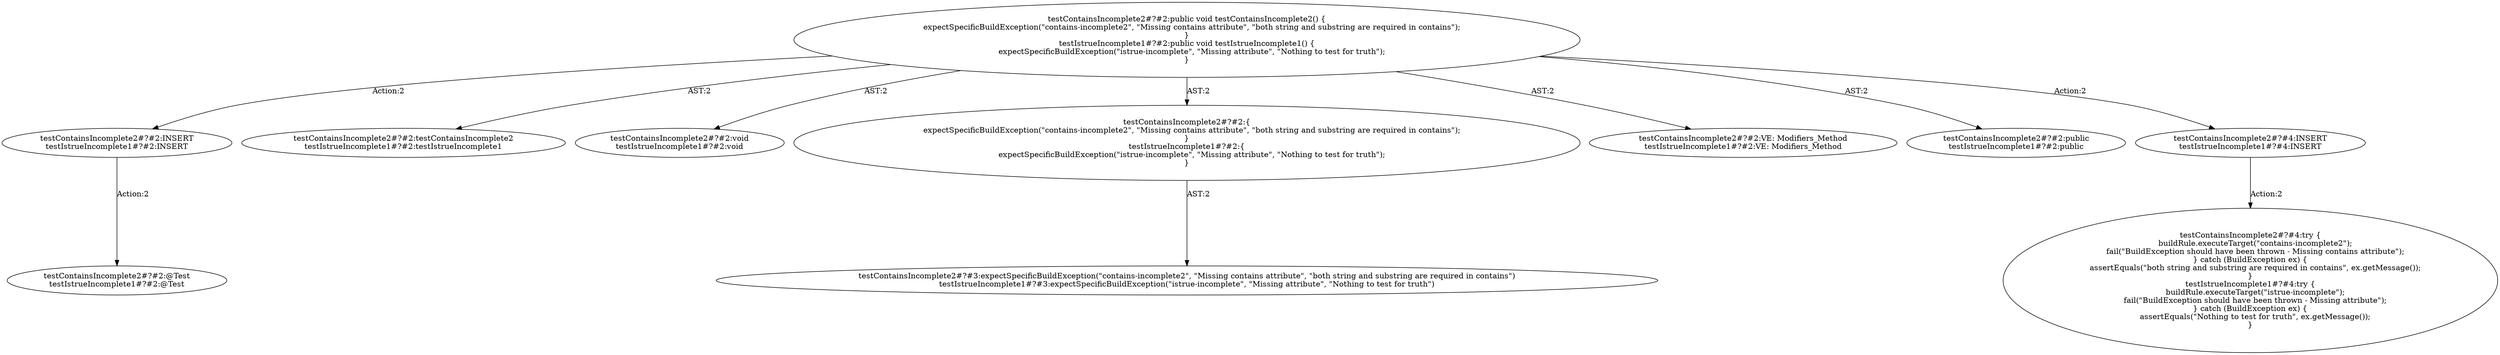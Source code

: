 digraph "Pattern" {
0 [label="testContainsIncomplete2#?#2:INSERT
testIstrueIncomplete1#?#2:INSERT" shape=ellipse]
1 [label="testContainsIncomplete2#?#2:public void testContainsIncomplete2() \{
    expectSpecificBuildException(\"contains-incomplete2\", \"Missing contains attribute\", \"both string and substring are required in contains\");
\}
testIstrueIncomplete1#?#2:public void testIstrueIncomplete1() \{
    expectSpecificBuildException(\"istrue-incomplete\", \"Missing attribute\", \"Nothing to test for truth\");
\}" shape=ellipse]
2 [label="testContainsIncomplete2#?#2:testContainsIncomplete2
testIstrueIncomplete1#?#2:testIstrueIncomplete1" shape=ellipse]
3 [label="testContainsIncomplete2#?#2:void
testIstrueIncomplete1#?#2:void" shape=ellipse]
4 [label="testContainsIncomplete2#?#2:\{
    expectSpecificBuildException(\"contains-incomplete2\", \"Missing contains attribute\", \"both string and substring are required in contains\");
\}
testIstrueIncomplete1#?#2:\{
    expectSpecificBuildException(\"istrue-incomplete\", \"Missing attribute\", \"Nothing to test for truth\");
\}" shape=ellipse]
5 [label="testContainsIncomplete2#?#3:expectSpecificBuildException(\"contains-incomplete2\", \"Missing contains attribute\", \"both string and substring are required in contains\")
testIstrueIncomplete1#?#3:expectSpecificBuildException(\"istrue-incomplete\", \"Missing attribute\", \"Nothing to test for truth\")" shape=ellipse]
6 [label="testContainsIncomplete2#?#2:VE: Modifiers_Method
testIstrueIncomplete1#?#2:VE: Modifiers_Method" shape=ellipse]
7 [label="testContainsIncomplete2#?#2:public
testIstrueIncomplete1#?#2:public" shape=ellipse]
8 [label="testContainsIncomplete2#?#4:INSERT
testIstrueIncomplete1#?#4:INSERT" shape=ellipse]
9 [label="testContainsIncomplete2#?#4:try \{
    buildRule.executeTarget(\"contains-incomplete2\");
    fail(\"BuildException should have been thrown - Missing contains attribute\");
\} catch (BuildException ex) \{
    assertEquals(\"both string and substring are required in contains\", ex.getMessage());
\}
testIstrueIncomplete1#?#4:try \{
    buildRule.executeTarget(\"istrue-incomplete\");
    fail(\"BuildException should have been thrown - Missing attribute\");
\} catch (BuildException ex) \{
    assertEquals(\"Nothing to test for truth\", ex.getMessage());
\}" shape=ellipse]
10 [label="testContainsIncomplete2#?#2:@Test
testIstrueIncomplete1#?#2:@Test" shape=ellipse]
0 -> 10 [label="Action:2"];
1 -> 0 [label="Action:2"];
1 -> 2 [label="AST:2"];
1 -> 3 [label="AST:2"];
1 -> 4 [label="AST:2"];
1 -> 6 [label="AST:2"];
1 -> 7 [label="AST:2"];
1 -> 8 [label="Action:2"];
4 -> 5 [label="AST:2"];
8 -> 9 [label="Action:2"];
}